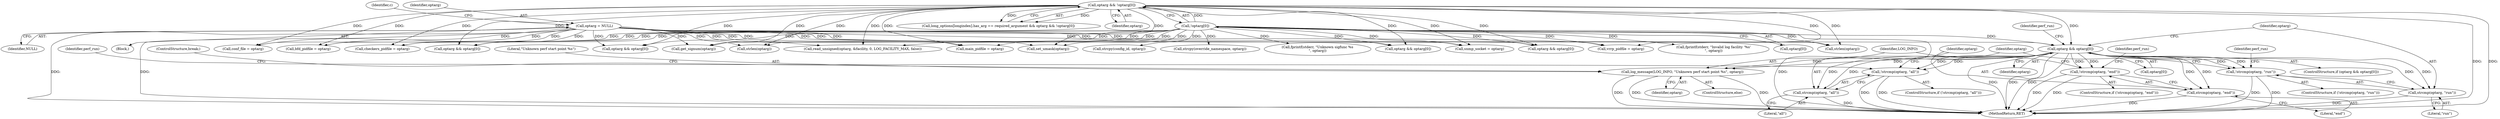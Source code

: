 digraph "0_keepalived_c6247a9ef2c7b33244ab1d3aa5d629ec49f0a067_2@array" {
"1000606" [label="(Call,optarg && optarg[0])"];
"1000180" [label="(Call,optarg && !optarg[0])"];
"1000182" [label="(Call,!optarg[0])"];
"1000190" [label="(Call,optarg = NULL)"];
"1000613" [label="(Call,!strcmp(optarg, \"run\"))"];
"1000614" [label="(Call,strcmp(optarg, \"run\"))"];
"1000622" [label="(Call,!strcmp(optarg, \"all\"))"];
"1000623" [label="(Call,strcmp(optarg, \"all\"))"];
"1000631" [label="(Call,!strcmp(optarg, \"end\"))"];
"1000632" [label="(Call,strcmp(optarg, \"end\"))"];
"1000639" [label="(Call,log_message(LOG_INFO, \"Unknown perf start point %s\", optarg))"];
"1000605" [label="(ControlStructure,if (optarg && optarg[0]))"];
"1000190" [label="(Call,optarg = NULL)"];
"1000452" [label="(Call,conf_file = optarg)"];
"1000194" [label="(Identifier,c)"];
"1000613" [label="(Call,!strcmp(optarg, \"run\"))"];
"1000192" [label="(Identifier,NULL)"];
"1000636" [label="(Identifier,perf_run)"];
"1000645" [label="(Identifier,perf_run)"];
"1000499" [label="(Call,bfd_pidfile = optarg)"];
"1000651" [label="(Call,optarg && optarg[0])"];
"1000641" [label="(Literal,\"Unknown perf start point %s\")"];
"1000745" [label="(MethodReturn,RET)"];
"1000542" [label="(Call,strlen(optarg))"];
"1000608" [label="(Call,optarg[0])"];
"1000186" [label="(Block,)"];
"1000627" [label="(Identifier,perf_run)"];
"1000509" [label="(Call,snmp_socket = optarg)"];
"1000623" [label="(Call,strcmp(optarg, \"all\"))"];
"1000642" [label="(Identifier,optarg)"];
"1000632" [label="(Call,strcmp(optarg, \"end\"))"];
"1000625" [label="(Literal,\"all\")"];
"1000354" [label="(Call,optarg && optarg[0])"];
"1000182" [label="(Call,!optarg[0])"];
"1000640" [label="(Identifier,LOG_INFO)"];
"1000638" [label="(ControlStructure,else)"];
"1000622" [label="(Call,!strcmp(optarg, \"all\"))"];
"1000335" [label="(Call,fprintf(stderr, \"Invalid log facility '%s'\n\", optarg))"];
"1000191" [label="(Identifier,optarg)"];
"1000647" [label="(ControlStructure,break;)"];
"1000630" [label="(ControlStructure,if (!strcmp(optarg, \"end\")))"];
"1000606" [label="(Call,optarg && optarg[0])"];
"1000183" [label="(Call,optarg[0])"];
"1000618" [label="(Identifier,perf_run)"];
"1000615" [label="(Identifier,optarg)"];
"1000410" [label="(Call,optarg && optarg[0])"];
"1000559" [label="(Call,strcpy(config_id, optarg))"];
"1000566" [label="(Call,get_signum(optarg))"];
"1000328" [label="(Call,read_unsigned(optarg, &facility, 0, LOG_FACILITY_MAX, false))"];
"1000621" [label="(ControlStructure,if (!strcmp(optarg, \"all\")))"];
"1000478" [label="(Call,main_pidfile = optarg)"];
"1000614" [label="(Call,strcmp(optarg, \"run\"))"];
"1000384" [label="(Call,set_umask(optarg))"];
"1000616" [label="(Literal,\"run\")"];
"1000639" [label="(Call,log_message(LOG_INFO, \"Unknown perf start point %s\", optarg))"];
"1000494" [label="(Call,vrrp_pidfile = optarg)"];
"1000483" [label="(Call,checkers_pidfile = optarg)"];
"1000518" [label="(Call,optarg && optarg[0])"];
"1000624" [label="(Identifier,optarg)"];
"1000607" [label="(Identifier,optarg)"];
"1000180" [label="(Call,optarg && !optarg[0])"];
"1000556" [label="(Call,strlen(optarg))"];
"1000631" [label="(Call,!strcmp(optarg, \"end\"))"];
"1000545" [label="(Call,strcpy(override_namespace, optarg))"];
"1000633" [label="(Identifier,optarg)"];
"1000574" [label="(Call,fprintf(stderr, \"Unknown sigfunc %s\n\", optarg))"];
"1000612" [label="(ControlStructure,if (!strcmp(optarg, \"run\")))"];
"1000172" [label="(Call,long_options[longindex].has_arg == required_argument && optarg && !optarg[0])"];
"1000634" [label="(Literal,\"end\")"];
"1000181" [label="(Identifier,optarg)"];
"1000606" -> "1000605"  [label="AST: "];
"1000606" -> "1000607"  [label="CFG: "];
"1000606" -> "1000608"  [label="CFG: "];
"1000607" -> "1000606"  [label="AST: "];
"1000608" -> "1000606"  [label="AST: "];
"1000615" -> "1000606"  [label="CFG: "];
"1000645" -> "1000606"  [label="CFG: "];
"1000606" -> "1000745"  [label="DDG: "];
"1000606" -> "1000745"  [label="DDG: "];
"1000606" -> "1000745"  [label="DDG: "];
"1000180" -> "1000606"  [label="DDG: "];
"1000190" -> "1000606"  [label="DDG: "];
"1000182" -> "1000606"  [label="DDG: "];
"1000606" -> "1000613"  [label="DDG: "];
"1000606" -> "1000613"  [label="DDG: "];
"1000606" -> "1000614"  [label="DDG: "];
"1000606" -> "1000614"  [label="DDG: "];
"1000606" -> "1000622"  [label="DDG: "];
"1000606" -> "1000622"  [label="DDG: "];
"1000606" -> "1000623"  [label="DDG: "];
"1000606" -> "1000623"  [label="DDG: "];
"1000606" -> "1000631"  [label="DDG: "];
"1000606" -> "1000631"  [label="DDG: "];
"1000606" -> "1000632"  [label="DDG: "];
"1000606" -> "1000632"  [label="DDG: "];
"1000606" -> "1000639"  [label="DDG: "];
"1000606" -> "1000639"  [label="DDG: "];
"1000180" -> "1000172"  [label="AST: "];
"1000180" -> "1000181"  [label="CFG: "];
"1000180" -> "1000182"  [label="CFG: "];
"1000181" -> "1000180"  [label="AST: "];
"1000182" -> "1000180"  [label="AST: "];
"1000172" -> "1000180"  [label="CFG: "];
"1000180" -> "1000745"  [label="DDG: "];
"1000180" -> "1000745"  [label="DDG: "];
"1000180" -> "1000172"  [label="DDG: "];
"1000180" -> "1000172"  [label="DDG: "];
"1000182" -> "1000180"  [label="DDG: "];
"1000180" -> "1000328"  [label="DDG: "];
"1000180" -> "1000354"  [label="DDG: "];
"1000180" -> "1000384"  [label="DDG: "];
"1000180" -> "1000410"  [label="DDG: "];
"1000180" -> "1000452"  [label="DDG: "];
"1000180" -> "1000478"  [label="DDG: "];
"1000180" -> "1000483"  [label="DDG: "];
"1000180" -> "1000494"  [label="DDG: "];
"1000180" -> "1000499"  [label="DDG: "];
"1000180" -> "1000509"  [label="DDG: "];
"1000180" -> "1000518"  [label="DDG: "];
"1000180" -> "1000542"  [label="DDG: "];
"1000180" -> "1000556"  [label="DDG: "];
"1000180" -> "1000566"  [label="DDG: "];
"1000180" -> "1000651"  [label="DDG: "];
"1000182" -> "1000183"  [label="CFG: "];
"1000183" -> "1000182"  [label="AST: "];
"1000182" -> "1000745"  [label="DDG: "];
"1000182" -> "1000328"  [label="DDG: "];
"1000182" -> "1000335"  [label="DDG: "];
"1000182" -> "1000354"  [label="DDG: "];
"1000182" -> "1000384"  [label="DDG: "];
"1000182" -> "1000410"  [label="DDG: "];
"1000182" -> "1000452"  [label="DDG: "];
"1000182" -> "1000478"  [label="DDG: "];
"1000182" -> "1000483"  [label="DDG: "];
"1000182" -> "1000494"  [label="DDG: "];
"1000182" -> "1000499"  [label="DDG: "];
"1000182" -> "1000509"  [label="DDG: "];
"1000182" -> "1000518"  [label="DDG: "];
"1000182" -> "1000542"  [label="DDG: "];
"1000182" -> "1000545"  [label="DDG: "];
"1000182" -> "1000556"  [label="DDG: "];
"1000182" -> "1000559"  [label="DDG: "];
"1000182" -> "1000566"  [label="DDG: "];
"1000182" -> "1000574"  [label="DDG: "];
"1000182" -> "1000651"  [label="DDG: "];
"1000190" -> "1000186"  [label="AST: "];
"1000190" -> "1000192"  [label="CFG: "];
"1000191" -> "1000190"  [label="AST: "];
"1000192" -> "1000190"  [label="AST: "];
"1000194" -> "1000190"  [label="CFG: "];
"1000190" -> "1000745"  [label="DDG: "];
"1000190" -> "1000745"  [label="DDG: "];
"1000190" -> "1000328"  [label="DDG: "];
"1000190" -> "1000354"  [label="DDG: "];
"1000190" -> "1000384"  [label="DDG: "];
"1000190" -> "1000410"  [label="DDG: "];
"1000190" -> "1000452"  [label="DDG: "];
"1000190" -> "1000478"  [label="DDG: "];
"1000190" -> "1000483"  [label="DDG: "];
"1000190" -> "1000494"  [label="DDG: "];
"1000190" -> "1000499"  [label="DDG: "];
"1000190" -> "1000509"  [label="DDG: "];
"1000190" -> "1000518"  [label="DDG: "];
"1000190" -> "1000542"  [label="DDG: "];
"1000190" -> "1000556"  [label="DDG: "];
"1000190" -> "1000566"  [label="DDG: "];
"1000190" -> "1000651"  [label="DDG: "];
"1000613" -> "1000612"  [label="AST: "];
"1000613" -> "1000614"  [label="CFG: "];
"1000614" -> "1000613"  [label="AST: "];
"1000618" -> "1000613"  [label="CFG: "];
"1000624" -> "1000613"  [label="CFG: "];
"1000613" -> "1000745"  [label="DDG: "];
"1000613" -> "1000745"  [label="DDG: "];
"1000614" -> "1000616"  [label="CFG: "];
"1000615" -> "1000614"  [label="AST: "];
"1000616" -> "1000614"  [label="AST: "];
"1000614" -> "1000745"  [label="DDG: "];
"1000622" -> "1000621"  [label="AST: "];
"1000622" -> "1000623"  [label="CFG: "];
"1000623" -> "1000622"  [label="AST: "];
"1000627" -> "1000622"  [label="CFG: "];
"1000633" -> "1000622"  [label="CFG: "];
"1000622" -> "1000745"  [label="DDG: "];
"1000622" -> "1000745"  [label="DDG: "];
"1000623" -> "1000625"  [label="CFG: "];
"1000624" -> "1000623"  [label="AST: "];
"1000625" -> "1000623"  [label="AST: "];
"1000623" -> "1000745"  [label="DDG: "];
"1000631" -> "1000630"  [label="AST: "];
"1000631" -> "1000632"  [label="CFG: "];
"1000632" -> "1000631"  [label="AST: "];
"1000636" -> "1000631"  [label="CFG: "];
"1000640" -> "1000631"  [label="CFG: "];
"1000631" -> "1000745"  [label="DDG: "];
"1000631" -> "1000745"  [label="DDG: "];
"1000632" -> "1000634"  [label="CFG: "];
"1000633" -> "1000632"  [label="AST: "];
"1000634" -> "1000632"  [label="AST: "];
"1000632" -> "1000745"  [label="DDG: "];
"1000639" -> "1000638"  [label="AST: "];
"1000639" -> "1000642"  [label="CFG: "];
"1000640" -> "1000639"  [label="AST: "];
"1000641" -> "1000639"  [label="AST: "];
"1000642" -> "1000639"  [label="AST: "];
"1000647" -> "1000639"  [label="CFG: "];
"1000639" -> "1000745"  [label="DDG: "];
"1000639" -> "1000745"  [label="DDG: "];
"1000639" -> "1000745"  [label="DDG: "];
}

